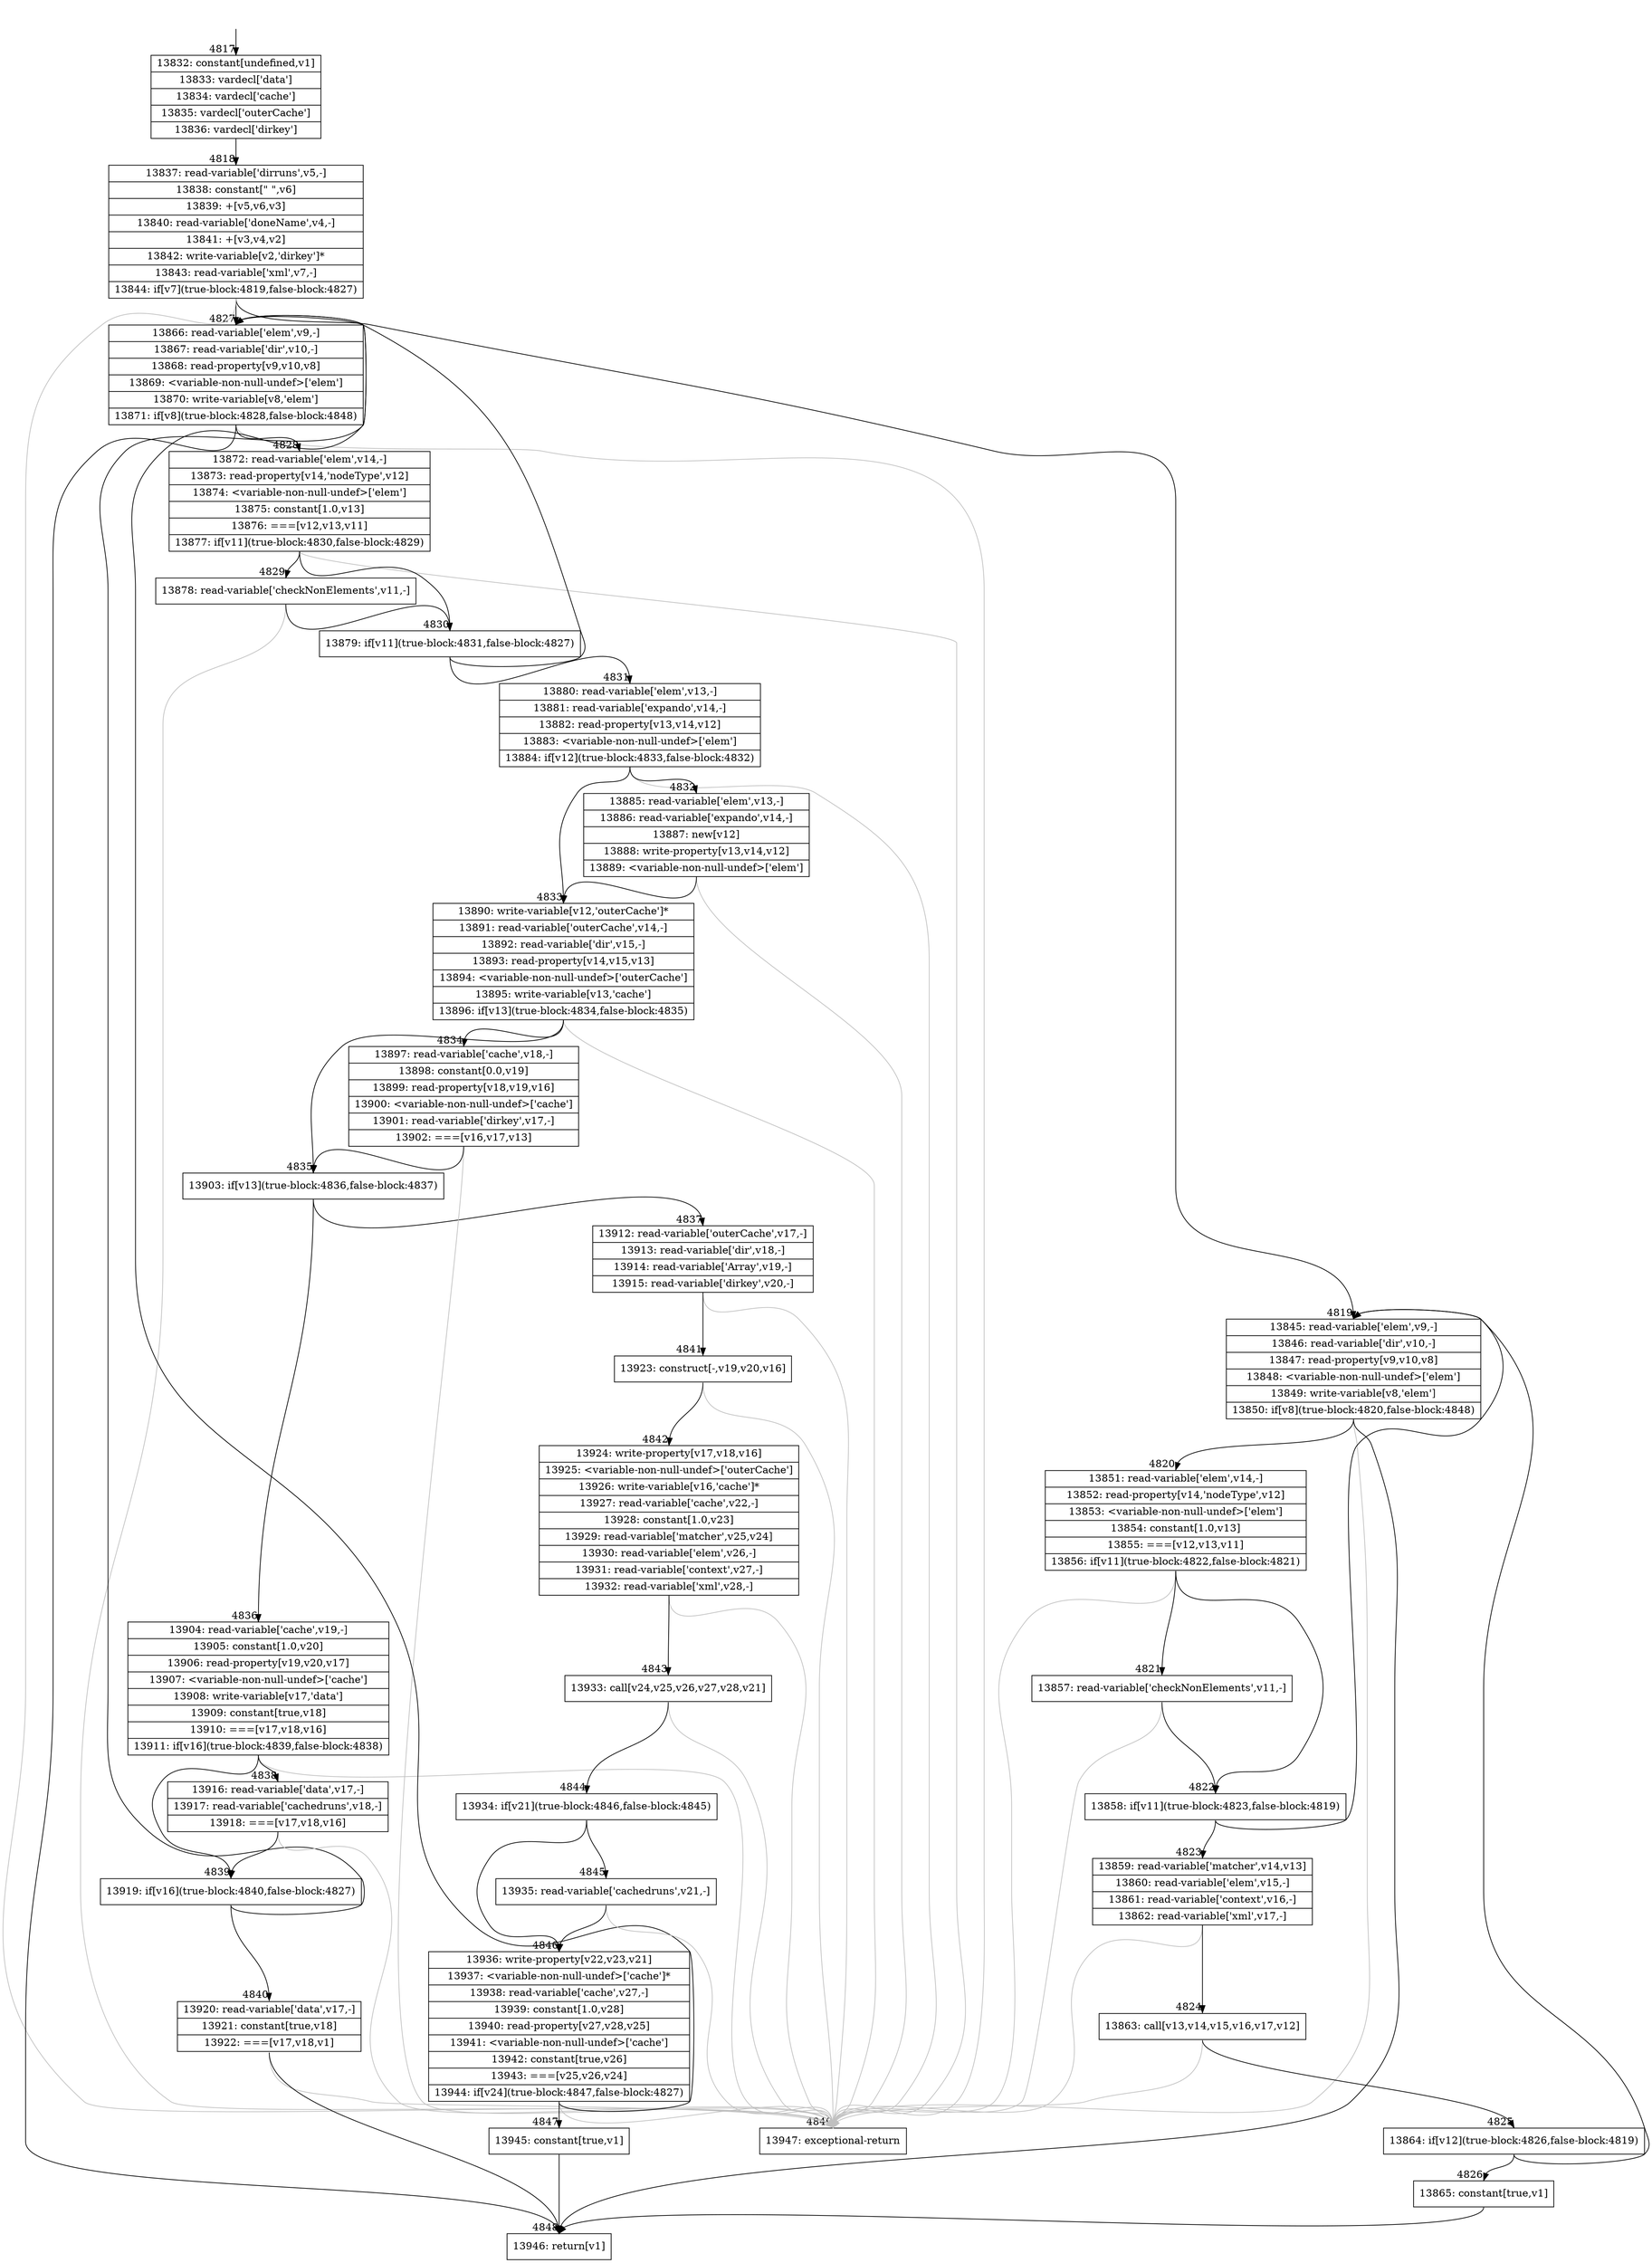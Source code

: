 digraph {
rankdir="TD"
BB_entry322[shape=none,label=""];
BB_entry322 -> BB4817 [tailport=s, headport=n, headlabel="    4817"]
BB4817 [shape=record label="{13832: constant[undefined,v1]|13833: vardecl['data']|13834: vardecl['cache']|13835: vardecl['outerCache']|13836: vardecl['dirkey']}" ] 
BB4817 -> BB4818 [tailport=s, headport=n, headlabel="      4818"]
BB4818 [shape=record label="{13837: read-variable['dirruns',v5,-]|13838: constant[\" \",v6]|13839: +[v5,v6,v3]|13840: read-variable['doneName',v4,-]|13841: +[v3,v4,v2]|13842: write-variable[v2,'dirkey']*|13843: read-variable['xml',v7,-]|13844: if[v7](true-block:4819,false-block:4827)}" ] 
BB4818 -> BB4819 [tailport=s, headport=n, headlabel="      4819"]
BB4818 -> BB4827 [tailport=s, headport=n, headlabel="      4827"]
BB4818 -> BB4849 [tailport=s, headport=n, color=gray, headlabel="      4849"]
BB4819 [shape=record label="{13845: read-variable['elem',v9,-]|13846: read-variable['dir',v10,-]|13847: read-property[v9,v10,v8]|13848: \<variable-non-null-undef\>['elem']|13849: write-variable[v8,'elem']|13850: if[v8](true-block:4820,false-block:4848)}" ] 
BB4819 -> BB4820 [tailport=s, headport=n, headlabel="      4820"]
BB4819 -> BB4848 [tailport=s, headport=n, headlabel="      4848"]
BB4819 -> BB4849 [tailport=s, headport=n, color=gray]
BB4820 [shape=record label="{13851: read-variable['elem',v14,-]|13852: read-property[v14,'nodeType',v12]|13853: \<variable-non-null-undef\>['elem']|13854: constant[1.0,v13]|13855: ===[v12,v13,v11]|13856: if[v11](true-block:4822,false-block:4821)}" ] 
BB4820 -> BB4822 [tailport=s, headport=n, headlabel="      4822"]
BB4820 -> BB4821 [tailport=s, headport=n, headlabel="      4821"]
BB4820 -> BB4849 [tailport=s, headport=n, color=gray]
BB4821 [shape=record label="{13857: read-variable['checkNonElements',v11,-]}" ] 
BB4821 -> BB4822 [tailport=s, headport=n]
BB4821 -> BB4849 [tailport=s, headport=n, color=gray]
BB4822 [shape=record label="{13858: if[v11](true-block:4823,false-block:4819)}" ] 
BB4822 -> BB4823 [tailport=s, headport=n, headlabel="      4823"]
BB4822 -> BB4819 [tailport=s, headport=n]
BB4823 [shape=record label="{13859: read-variable['matcher',v14,v13]|13860: read-variable['elem',v15,-]|13861: read-variable['context',v16,-]|13862: read-variable['xml',v17,-]}" ] 
BB4823 -> BB4824 [tailport=s, headport=n, headlabel="      4824"]
BB4823 -> BB4849 [tailport=s, headport=n, color=gray]
BB4824 [shape=record label="{13863: call[v13,v14,v15,v16,v17,v12]}" ] 
BB4824 -> BB4825 [tailport=s, headport=n, headlabel="      4825"]
BB4824 -> BB4849 [tailport=s, headport=n, color=gray]
BB4825 [shape=record label="{13864: if[v12](true-block:4826,false-block:4819)}" ] 
BB4825 -> BB4826 [tailport=s, headport=n, headlabel="      4826"]
BB4825 -> BB4819 [tailport=s, headport=n]
BB4826 [shape=record label="{13865: constant[true,v1]}" ] 
BB4826 -> BB4848 [tailport=s, headport=n]
BB4827 [shape=record label="{13866: read-variable['elem',v9,-]|13867: read-variable['dir',v10,-]|13868: read-property[v9,v10,v8]|13869: \<variable-non-null-undef\>['elem']|13870: write-variable[v8,'elem']|13871: if[v8](true-block:4828,false-block:4848)}" ] 
BB4827 -> BB4828 [tailport=s, headport=n, headlabel="      4828"]
BB4827 -> BB4848 [tailport=s, headport=n]
BB4827 -> BB4849 [tailport=s, headport=n, color=gray]
BB4828 [shape=record label="{13872: read-variable['elem',v14,-]|13873: read-property[v14,'nodeType',v12]|13874: \<variable-non-null-undef\>['elem']|13875: constant[1.0,v13]|13876: ===[v12,v13,v11]|13877: if[v11](true-block:4830,false-block:4829)}" ] 
BB4828 -> BB4830 [tailport=s, headport=n, headlabel="      4830"]
BB4828 -> BB4829 [tailport=s, headport=n, headlabel="      4829"]
BB4828 -> BB4849 [tailport=s, headport=n, color=gray]
BB4829 [shape=record label="{13878: read-variable['checkNonElements',v11,-]}" ] 
BB4829 -> BB4830 [tailport=s, headport=n]
BB4829 -> BB4849 [tailport=s, headport=n, color=gray]
BB4830 [shape=record label="{13879: if[v11](true-block:4831,false-block:4827)}" ] 
BB4830 -> BB4831 [tailport=s, headport=n, headlabel="      4831"]
BB4830 -> BB4827 [tailport=s, headport=n]
BB4831 [shape=record label="{13880: read-variable['elem',v13,-]|13881: read-variable['expando',v14,-]|13882: read-property[v13,v14,v12]|13883: \<variable-non-null-undef\>['elem']|13884: if[v12](true-block:4833,false-block:4832)}" ] 
BB4831 -> BB4833 [tailport=s, headport=n, headlabel="      4833"]
BB4831 -> BB4832 [tailport=s, headport=n, headlabel="      4832"]
BB4831 -> BB4849 [tailport=s, headport=n, color=gray]
BB4832 [shape=record label="{13885: read-variable['elem',v13,-]|13886: read-variable['expando',v14,-]|13887: new[v12]|13888: write-property[v13,v14,v12]|13889: \<variable-non-null-undef\>['elem']}" ] 
BB4832 -> BB4833 [tailport=s, headport=n]
BB4832 -> BB4849 [tailport=s, headport=n, color=gray]
BB4833 [shape=record label="{13890: write-variable[v12,'outerCache']*|13891: read-variable['outerCache',v14,-]|13892: read-variable['dir',v15,-]|13893: read-property[v14,v15,v13]|13894: \<variable-non-null-undef\>['outerCache']|13895: write-variable[v13,'cache']|13896: if[v13](true-block:4834,false-block:4835)}" ] 
BB4833 -> BB4835 [tailport=s, headport=n, headlabel="      4835"]
BB4833 -> BB4834 [tailport=s, headport=n, headlabel="      4834"]
BB4833 -> BB4849 [tailport=s, headport=n, color=gray]
BB4834 [shape=record label="{13897: read-variable['cache',v18,-]|13898: constant[0.0,v19]|13899: read-property[v18,v19,v16]|13900: \<variable-non-null-undef\>['cache']|13901: read-variable['dirkey',v17,-]|13902: ===[v16,v17,v13]}" ] 
BB4834 -> BB4835 [tailport=s, headport=n]
BB4834 -> BB4849 [tailport=s, headport=n, color=gray]
BB4835 [shape=record label="{13903: if[v13](true-block:4836,false-block:4837)}" ] 
BB4835 -> BB4836 [tailport=s, headport=n, headlabel="      4836"]
BB4835 -> BB4837 [tailport=s, headport=n, headlabel="      4837"]
BB4836 [shape=record label="{13904: read-variable['cache',v19,-]|13905: constant[1.0,v20]|13906: read-property[v19,v20,v17]|13907: \<variable-non-null-undef\>['cache']|13908: write-variable[v17,'data']|13909: constant[true,v18]|13910: ===[v17,v18,v16]|13911: if[v16](true-block:4839,false-block:4838)}" ] 
BB4836 -> BB4839 [tailport=s, headport=n, headlabel="      4839"]
BB4836 -> BB4838 [tailport=s, headport=n, headlabel="      4838"]
BB4836 -> BB4849 [tailport=s, headport=n, color=gray]
BB4837 [shape=record label="{13912: read-variable['outerCache',v17,-]|13913: read-variable['dir',v18,-]|13914: read-variable['Array',v19,-]|13915: read-variable['dirkey',v20,-]}" ] 
BB4837 -> BB4841 [tailport=s, headport=n, headlabel="      4841"]
BB4837 -> BB4849 [tailport=s, headport=n, color=gray]
BB4838 [shape=record label="{13916: read-variable['data',v17,-]|13917: read-variable['cachedruns',v18,-]|13918: ===[v17,v18,v16]}" ] 
BB4838 -> BB4839 [tailport=s, headport=n]
BB4838 -> BB4849 [tailport=s, headport=n, color=gray]
BB4839 [shape=record label="{13919: if[v16](true-block:4840,false-block:4827)}" ] 
BB4839 -> BB4840 [tailport=s, headport=n, headlabel="      4840"]
BB4839 -> BB4827 [tailport=s, headport=n]
BB4840 [shape=record label="{13920: read-variable['data',v17,-]|13921: constant[true,v18]|13922: ===[v17,v18,v1]}" ] 
BB4840 -> BB4848 [tailport=s, headport=n]
BB4840 -> BB4849 [tailport=s, headport=n, color=gray]
BB4841 [shape=record label="{13923: construct[-,v19,v20,v16]}" ] 
BB4841 -> BB4842 [tailport=s, headport=n, headlabel="      4842"]
BB4841 -> BB4849 [tailport=s, headport=n, color=gray]
BB4842 [shape=record label="{13924: write-property[v17,v18,v16]|13925: \<variable-non-null-undef\>['outerCache']|13926: write-variable[v16,'cache']*|13927: read-variable['cache',v22,-]|13928: constant[1.0,v23]|13929: read-variable['matcher',v25,v24]|13930: read-variable['elem',v26,-]|13931: read-variable['context',v27,-]|13932: read-variable['xml',v28,-]}" ] 
BB4842 -> BB4843 [tailport=s, headport=n, headlabel="      4843"]
BB4842 -> BB4849 [tailport=s, headport=n, color=gray]
BB4843 [shape=record label="{13933: call[v24,v25,v26,v27,v28,v21]}" ] 
BB4843 -> BB4844 [tailport=s, headport=n, headlabel="      4844"]
BB4843 -> BB4849 [tailport=s, headport=n, color=gray]
BB4844 [shape=record label="{13934: if[v21](true-block:4846,false-block:4845)}" ] 
BB4844 -> BB4846 [tailport=s, headport=n, headlabel="      4846"]
BB4844 -> BB4845 [tailport=s, headport=n, headlabel="      4845"]
BB4845 [shape=record label="{13935: read-variable['cachedruns',v21,-]}" ] 
BB4845 -> BB4846 [tailport=s, headport=n]
BB4845 -> BB4849 [tailport=s, headport=n, color=gray]
BB4846 [shape=record label="{13936: write-property[v22,v23,v21]|13937: \<variable-non-null-undef\>['cache']*|13938: read-variable['cache',v27,-]|13939: constant[1.0,v28]|13940: read-property[v27,v28,v25]|13941: \<variable-non-null-undef\>['cache']|13942: constant[true,v26]|13943: ===[v25,v26,v24]|13944: if[v24](true-block:4847,false-block:4827)}" ] 
BB4846 -> BB4847 [tailport=s, headport=n, headlabel="      4847"]
BB4846 -> BB4827 [tailport=s, headport=n]
BB4846 -> BB4849 [tailport=s, headport=n, color=gray]
BB4847 [shape=record label="{13945: constant[true,v1]}" ] 
BB4847 -> BB4848 [tailport=s, headport=n]
BB4848 [shape=record label="{13946: return[v1]}" ] 
BB4849 [shape=record label="{13947: exceptional-return}" ] 
}
